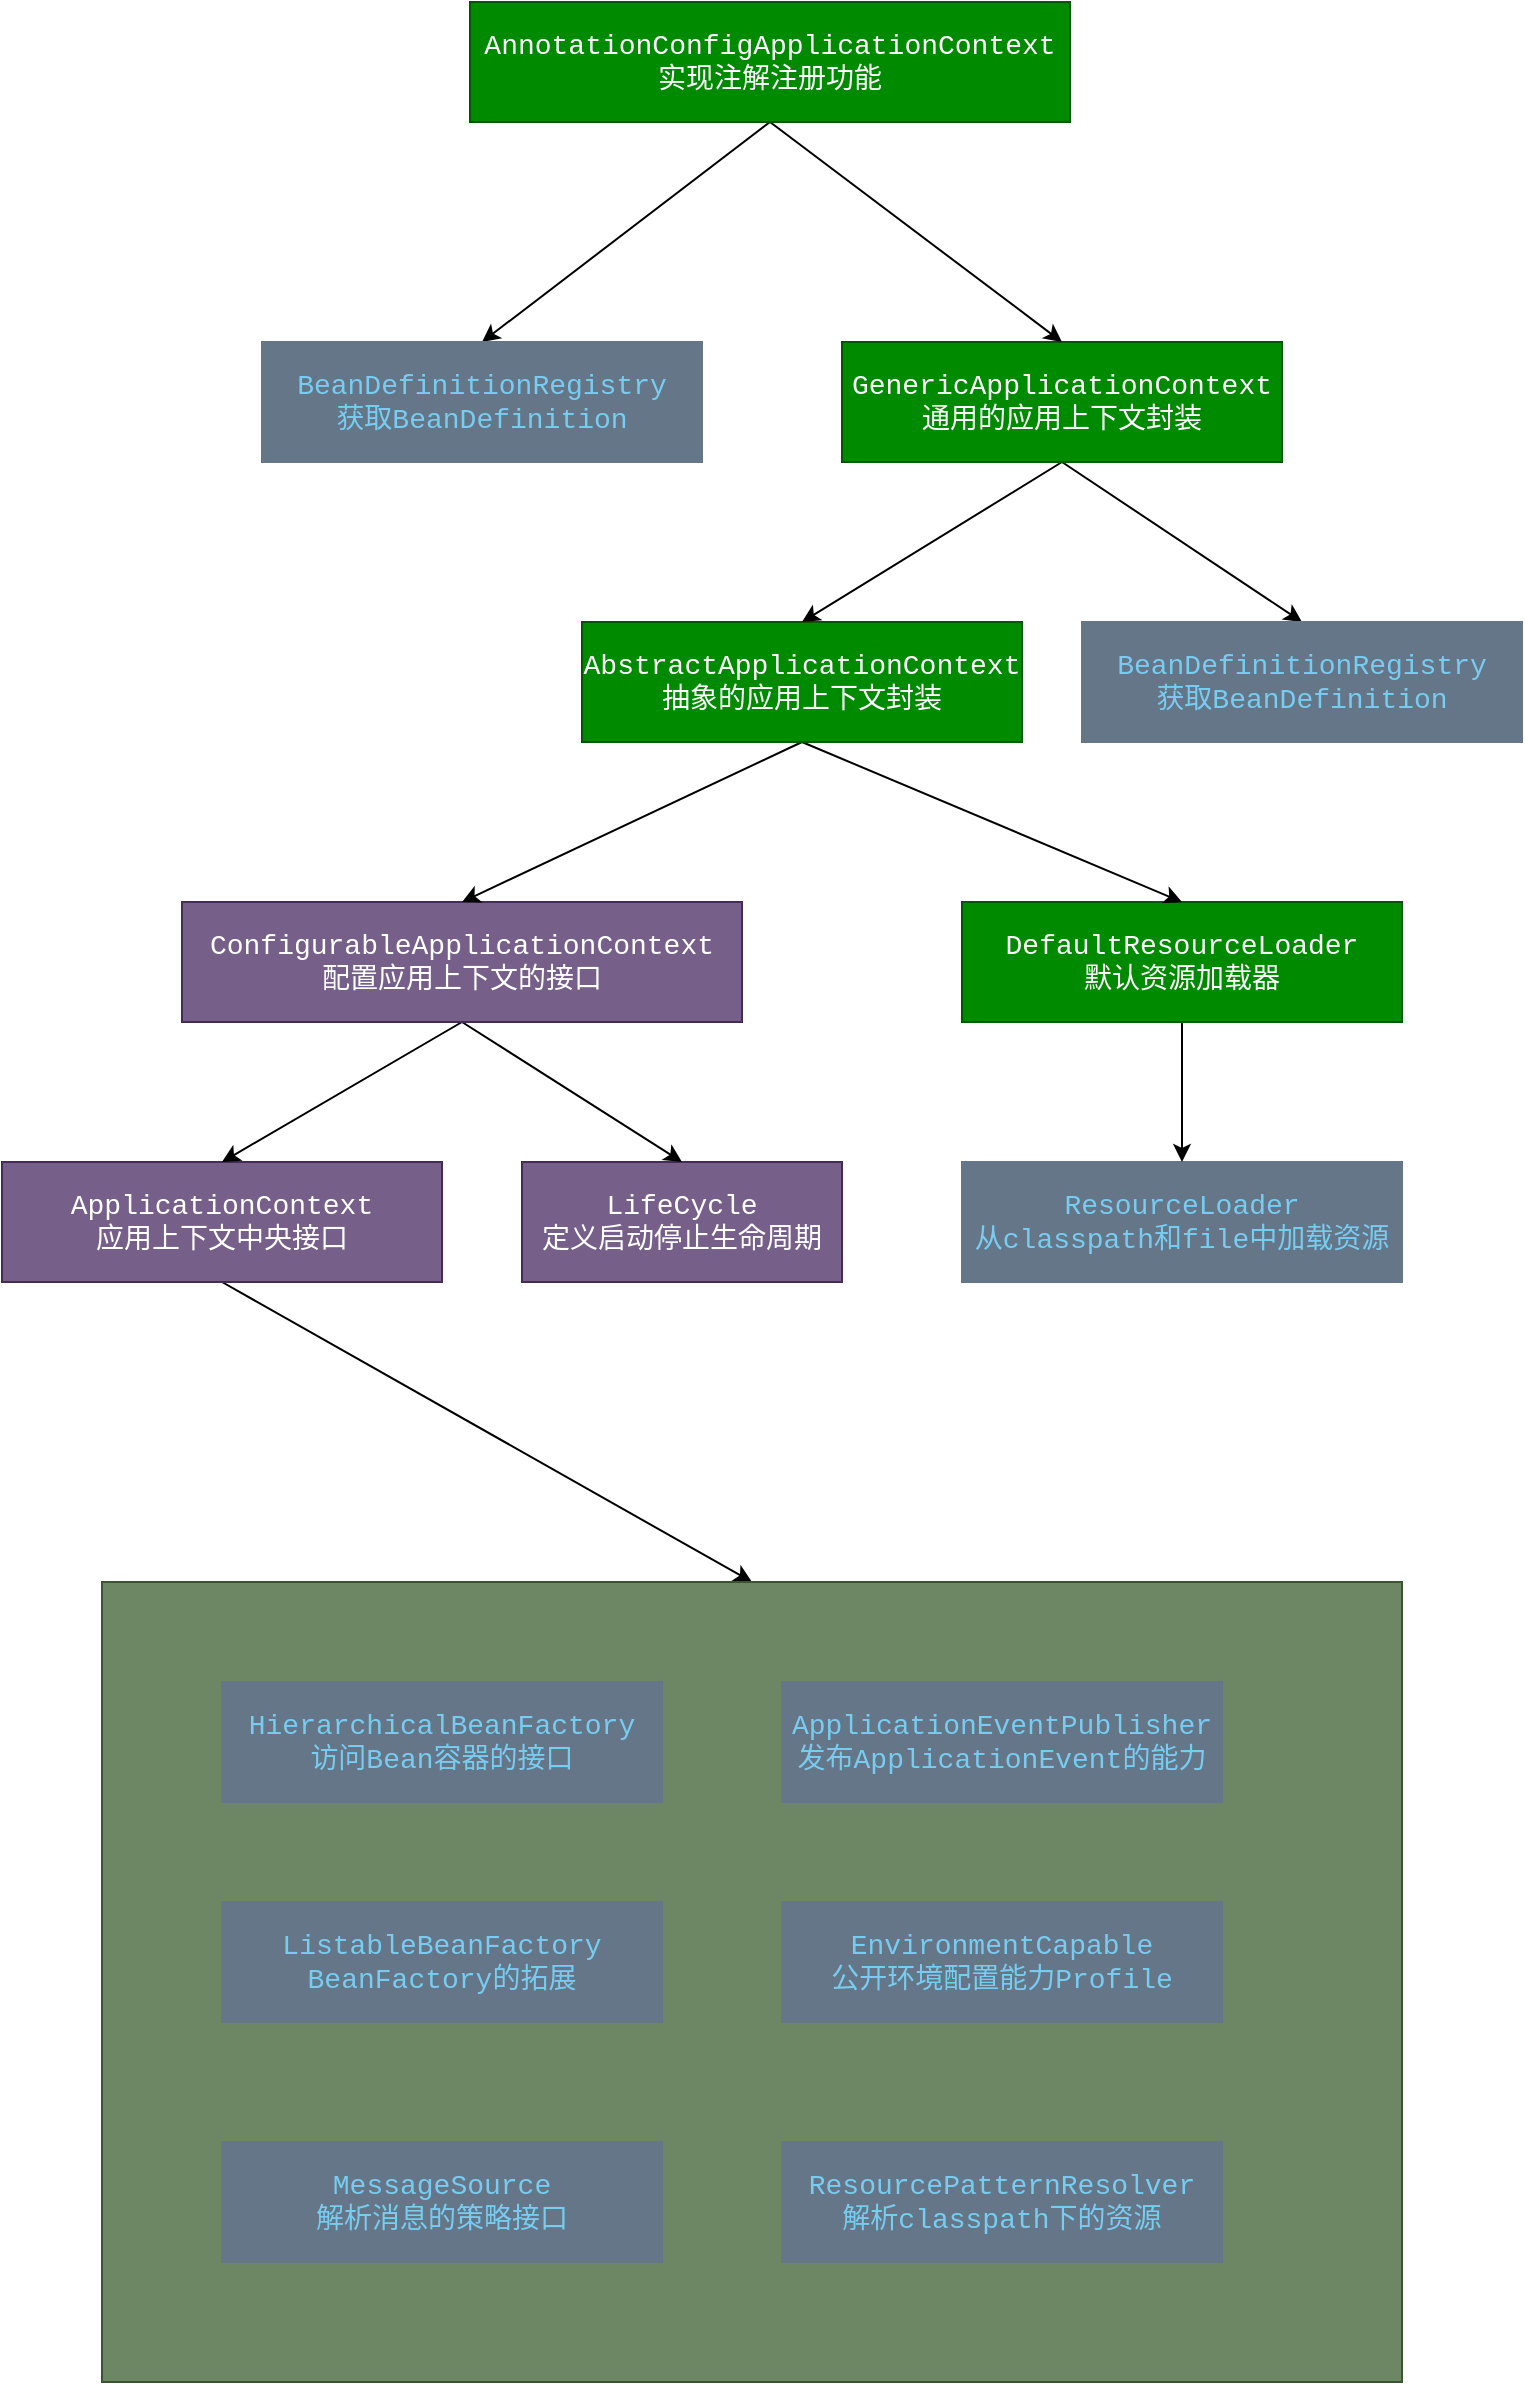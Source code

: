 <mxfile>
    <diagram id="FOJBmCKY0pZ3i25uz-xP" name="第 1 页">
        <mxGraphModel dx="1167" dy="909" grid="1" gridSize="10" guides="1" tooltips="1" connect="1" arrows="1" fold="1" page="1" pageScale="1" pageWidth="827" pageHeight="1169" math="1" shadow="0">
            <root>
                <mxCell id="0"/>
                <mxCell id="1" parent="0"/>
                <mxCell id="2" value="&lt;p style=&quot;line-height: 0.3&quot;&gt;&lt;/p&gt;&lt;pre&gt;&lt;span style=&quot;background-color: rgb(118 , 96 , 138)&quot;&gt;&lt;font face=&quot;Courier New&quot; style=&quot;font-size: 14px&quot;&gt;Closeable&lt;br&gt;&lt;/font&gt;&lt;font face=&quot;Courier New&quot; style=&quot;font-size: 14px&quot;&gt;自动释放资源&lt;/font&gt;&lt;/span&gt;&lt;/pre&gt;&lt;p&gt;&lt;/p&gt;" style="rounded=0;whiteSpace=wrap;html=1;fillColor=#76608a;fontColor=#ffffff;strokeColor=#432D57;" parent="1" vertex="1">
                    <mxGeometry x="525" y="890" width="120" height="60" as="geometry"/>
                </mxCell>
                <mxCell id="3" value="&lt;p style=&quot;line-height: 0.3&quot;&gt;&lt;/p&gt;&lt;pre&gt;&lt;span style=&quot;background-color: rgb(118 , 96 , 138)&quot;&gt;&lt;font face=&quot;Courier New&quot; style=&quot;font-size: 14px&quot;&gt;LifeCycle&lt;br&gt;&lt;/font&gt;&lt;font face=&quot;Courier New&quot; style=&quot;font-size: 14px&quot;&gt;定义启动停止生命周期&lt;/font&gt;&lt;/span&gt;&lt;/pre&gt;&lt;p&gt;&lt;/p&gt;" style="rounded=0;whiteSpace=wrap;html=1;fillColor=#76608a;fontColor=#ffffff;strokeColor=#432D57;" vertex="1" parent="1">
                    <mxGeometry x="290" y="890" width="160" height="60" as="geometry"/>
                </mxCell>
                <mxCell id="38" style="edgeStyle=none;html=1;exitX=0.5;exitY=1;exitDx=0;exitDy=0;entryX=0.5;entryY=0;entryDx=0;entryDy=0;fontFamily=Courier New;fontSize=14;fontColor=#78CCF0;" edge="1" parent="1" source="11" target="31">
                    <mxGeometry relative="1" as="geometry"/>
                </mxCell>
                <mxCell id="11" value="&lt;p style=&quot;line-height: 0.3&quot;&gt;&lt;/p&gt;&lt;pre&gt;&lt;font face=&quot;Courier New&quot;&gt;&lt;span style=&quot;font-size: 14px&quot;&gt;&lt;span style=&quot;background-color: rgb(118 , 96 , 138)&quot;&gt;ApplicationContext&lt;/span&gt;&lt;span style=&quot;background-color: rgb(100 , 118 , 135)&quot;&gt;&lt;br&gt;&lt;/span&gt;&lt;/span&gt;&lt;span style=&quot;font-size: 14px&quot;&gt;应用上下文中央接口&lt;/span&gt;&lt;/font&gt;&lt;/pre&gt;&lt;p&gt;&lt;/p&gt;" style="rounded=0;whiteSpace=wrap;html=1;fillColor=#76608a;fontColor=#ffffff;strokeColor=#432D57;" vertex="1" parent="1">
                    <mxGeometry x="30" y="890" width="220" height="60" as="geometry"/>
                </mxCell>
                <mxCell id="28" style="edgeStyle=none;html=1;exitX=0.5;exitY=1;exitDx=0;exitDy=0;entryX=0.5;entryY=0;entryDx=0;entryDy=0;fontFamily=Courier New;fontSize=14;fontColor=#78CCF0;" edge="1" parent="1" source="12" target="11">
                    <mxGeometry relative="1" as="geometry"/>
                </mxCell>
                <mxCell id="29" style="edgeStyle=none;html=1;exitX=0.5;exitY=1;exitDx=0;exitDy=0;entryX=0.5;entryY=0;entryDx=0;entryDy=0;fontFamily=Courier New;fontSize=14;fontColor=#78CCF0;" edge="1" parent="1" source="12" target="3">
                    <mxGeometry relative="1" as="geometry"/>
                </mxCell>
                <mxCell id="12" value="&lt;p style=&quot;line-height: 0.3&quot;&gt;&lt;/p&gt;&lt;pre&gt;&lt;font face=&quot;Courier New&quot;&gt;&lt;span style=&quot;font-size: 14px&quot;&gt;&lt;span style=&quot;background-color: rgb(118 , 96 , 138)&quot;&gt;ConfigurableApplicationContext&lt;/span&gt;&lt;span style=&quot;background-color: rgb(100 , 118 , 135)&quot;&gt;&lt;br&gt;&lt;/span&gt;&lt;/span&gt;&lt;span style=&quot;font-size: 14px&quot;&gt;配置应用上下文的接口&lt;/span&gt;&lt;/font&gt;&lt;/pre&gt;&lt;p&gt;&lt;/p&gt;" style="rounded=0;whiteSpace=wrap;html=1;fillColor=#76608a;fontColor=#ffffff;strokeColor=#432D57;" vertex="1" parent="1">
                    <mxGeometry x="120" y="760" width="280" height="60" as="geometry"/>
                </mxCell>
                <mxCell id="13" value="&lt;p style=&quot;line-height: 0.3&quot;&gt;&lt;/p&gt;&lt;pre&gt;&lt;font color=&quot;#78ccf0&quot; face=&quot;Courier New&quot;&gt;&lt;span style=&quot;font-size: 14px ; background-color: rgb(100 , 118 , 135)&quot;&gt;ResourceLoader&lt;br&gt;&lt;/span&gt;&lt;span style=&quot;font-size: 14px ; background-color: rgb(100 , 118 , 135)&quot;&gt;从classpath和file中加载资源&lt;/span&gt;&lt;/font&gt;&lt;/pre&gt;&lt;p&gt;&lt;/p&gt;" style="rounded=0;whiteSpace=wrap;html=1;fillColor=#647687;fontColor=#000000;strokeColor=#647687;" vertex="1" parent="1">
                    <mxGeometry x="510" y="890" width="220" height="60" as="geometry"/>
                </mxCell>
                <mxCell id="30" style="edgeStyle=none;html=1;exitX=0.5;exitY=1;exitDx=0;exitDy=0;entryX=0.5;entryY=0;entryDx=0;entryDy=0;fontFamily=Courier New;fontSize=14;fontColor=#78CCF0;" edge="1" parent="1" source="14" target="13">
                    <mxGeometry relative="1" as="geometry"/>
                </mxCell>
                <mxCell id="14" value="&lt;p style=&quot;line-height: 0.3&quot;&gt;&lt;/p&gt;&lt;pre&gt;&lt;font face=&quot;Courier New&quot; style=&quot;background-color: rgb(0 , 138 , 0)&quot;&gt;&lt;span style=&quot;font-size: 14px&quot;&gt;DefaultResourceLoader&lt;br&gt;&lt;/span&gt;&lt;span style=&quot;font-size: 14px&quot;&gt;默认资源加载器&lt;/span&gt;&lt;/font&gt;&lt;/pre&gt;&lt;p&gt;&lt;/p&gt;" style="rounded=0;whiteSpace=wrap;html=1;fillColor=#008a00;fontColor=#ffffff;strokeColor=#005700;" vertex="1" parent="1">
                    <mxGeometry x="510" y="760" width="220" height="60" as="geometry"/>
                </mxCell>
                <mxCell id="26" style="edgeStyle=none;html=1;exitX=0.5;exitY=1;exitDx=0;exitDy=0;entryX=0.5;entryY=0;entryDx=0;entryDy=0;fontFamily=Courier New;fontSize=14;fontColor=#78CCF0;" edge="1" parent="1" source="15" target="12">
                    <mxGeometry relative="1" as="geometry"/>
                </mxCell>
                <mxCell id="27" style="edgeStyle=none;html=1;exitX=0.5;exitY=1;exitDx=0;exitDy=0;entryX=0.5;entryY=0;entryDx=0;entryDy=0;fontFamily=Courier New;fontSize=14;fontColor=#78CCF0;" edge="1" parent="1" source="15" target="14">
                    <mxGeometry relative="1" as="geometry"/>
                </mxCell>
                <mxCell id="15" value="&lt;p style=&quot;line-height: 0.3&quot;&gt;&lt;/p&gt;&lt;pre&gt;&lt;font face=&quot;Courier New&quot; style=&quot;background-color: rgb(0 , 138 , 0)&quot;&gt;&lt;span style=&quot;font-size: 14px&quot;&gt;AbstractApplicationContext&lt;br&gt;&lt;/span&gt;&lt;span style=&quot;font-size: 14px&quot;&gt;抽象的应用上下文封装&lt;/span&gt;&lt;/font&gt;&lt;/pre&gt;&lt;p&gt;&lt;/p&gt;" style="rounded=0;whiteSpace=wrap;html=1;fillColor=#008a00;fontColor=#ffffff;strokeColor=#005700;" vertex="1" parent="1">
                    <mxGeometry x="320" y="620" width="220" height="60" as="geometry"/>
                </mxCell>
                <mxCell id="24" style="edgeStyle=none;html=1;exitX=0.5;exitY=1;exitDx=0;exitDy=0;entryX=0.5;entryY=0;entryDx=0;entryDy=0;fontFamily=Courier New;fontSize=14;fontColor=#78CCF0;" edge="1" parent="1" source="16" target="15">
                    <mxGeometry relative="1" as="geometry"/>
                </mxCell>
                <mxCell id="25" style="edgeStyle=none;html=1;exitX=0.5;exitY=1;exitDx=0;exitDy=0;entryX=0.5;entryY=0;entryDx=0;entryDy=0;fontFamily=Courier New;fontSize=14;fontColor=#78CCF0;" edge="1" parent="1" source="16" target="17">
                    <mxGeometry relative="1" as="geometry"/>
                </mxCell>
                <mxCell id="16" value="&lt;p style=&quot;line-height: 0.3&quot;&gt;&lt;/p&gt;&lt;pre&gt;&lt;font face=&quot;Courier New&quot; style=&quot;background-color: rgb(0 , 138 , 0)&quot;&gt;&lt;span style=&quot;font-size: 14px&quot;&gt;GenericApplicationContext&lt;br&gt;&lt;/span&gt;&lt;span style=&quot;font-size: 14px&quot;&gt;通用的应用上下文封装&lt;/span&gt;&lt;/font&gt;&lt;/pre&gt;&lt;p&gt;&lt;/p&gt;" style="rounded=0;whiteSpace=wrap;html=1;fillColor=#008a00;fontColor=#ffffff;strokeColor=#005700;" vertex="1" parent="1">
                    <mxGeometry x="450" y="480" width="220" height="60" as="geometry"/>
                </mxCell>
                <mxCell id="17" value="&lt;p style=&quot;line-height: 0.3&quot;&gt;&lt;/p&gt;&lt;pre&gt;&lt;pre&gt;&lt;font face=&quot;Courier New&quot; style=&quot;background-color: rgb(100 , 118 , 135)&quot; color=&quot;#78ccf0&quot;&gt;&lt;span style=&quot;font-size: 14px&quot;&gt;BeanDefinitionRegistry&lt;br&gt;&lt;/span&gt;&lt;span style=&quot;font-size: 14px&quot;&gt;获取BeanDefinition&lt;/span&gt;&lt;/font&gt;&lt;/pre&gt;&lt;/pre&gt;&lt;p&gt;&lt;/p&gt;" style="rounded=0;whiteSpace=wrap;html=1;fillColor=#647687;fontColor=#000000;strokeColor=#647687;" vertex="1" parent="1">
                    <mxGeometry x="570" y="620" width="220" height="60" as="geometry"/>
                </mxCell>
                <mxCell id="22" style="edgeStyle=none;html=1;exitX=0.5;exitY=1;exitDx=0;exitDy=0;entryX=0.5;entryY=0;entryDx=0;entryDy=0;fontFamily=Courier New;fontSize=14;fontColor=#78CCF0;" edge="1" parent="1" source="18" target="19">
                    <mxGeometry relative="1" as="geometry"/>
                </mxCell>
                <mxCell id="23" style="edgeStyle=none;html=1;exitX=0.5;exitY=1;exitDx=0;exitDy=0;entryX=0.5;entryY=0;entryDx=0;entryDy=0;fontFamily=Courier New;fontSize=14;fontColor=#78CCF0;" edge="1" parent="1" source="18" target="16">
                    <mxGeometry relative="1" as="geometry"/>
                </mxCell>
                <mxCell id="18" value="&lt;p style=&quot;line-height: 0.3&quot;&gt;&lt;/p&gt;&lt;pre&gt;&lt;font face=&quot;Courier New&quot; style=&quot;background-color: rgb(0 , 138 , 0)&quot;&gt;&lt;span style=&quot;font-size: 14px&quot;&gt;AnnotationConfigApplicationContext&lt;br&gt;&lt;/span&gt;&lt;span style=&quot;font-size: 14px&quot;&gt;实现注解注册功能&lt;/span&gt;&lt;/font&gt;&lt;/pre&gt;&lt;p&gt;&lt;/p&gt;" style="rounded=0;whiteSpace=wrap;html=1;fillColor=#008a00;fontColor=#ffffff;strokeColor=#005700;" vertex="1" parent="1">
                    <mxGeometry x="264" y="310" width="300" height="60" as="geometry"/>
                </mxCell>
                <mxCell id="19" value="&lt;p style=&quot;line-height: 0.3&quot;&gt;&lt;/p&gt;&lt;pre&gt;&lt;pre&gt;&lt;font face=&quot;Courier New&quot; style=&quot;background-color: rgb(100 , 118 , 135)&quot; color=&quot;#78ccf0&quot;&gt;&lt;span style=&quot;font-size: 14px&quot;&gt;BeanDefinitionRegistry&lt;br&gt;&lt;/span&gt;&lt;span style=&quot;font-size: 14px&quot;&gt;获取BeanDefinition&lt;/span&gt;&lt;/font&gt;&lt;/pre&gt;&lt;/pre&gt;&lt;p&gt;&lt;/p&gt;" style="rounded=0;whiteSpace=wrap;html=1;fillColor=#647687;fontColor=#000000;strokeColor=#647687;" vertex="1" parent="1">
                    <mxGeometry x="160" y="480" width="220" height="60" as="geometry"/>
                </mxCell>
                <mxCell id="31" value="" style="rounded=0;whiteSpace=wrap;html=1;labelBackgroundColor=#647687;fontFamily=Courier New;fontSize=14;fillColor=#6d8764;fontColor=#ffffff;strokeColor=#3A5431;" vertex="1" parent="1">
                    <mxGeometry x="80" y="1100" width="650" height="400" as="geometry"/>
                </mxCell>
                <mxCell id="32" value="&lt;p style=&quot;line-height: 0.3&quot;&gt;&lt;/p&gt;&lt;pre&gt;&lt;font color=&quot;#78ccf0&quot; face=&quot;Courier New&quot;&gt;&lt;span style=&quot;font-size: 14px ; background-color: rgb(100 , 118 , 135)&quot;&gt;HierarchicalBeanFactory&lt;br&gt;&lt;/span&gt;&lt;span style=&quot;font-size: 14px&quot;&gt;访问Bean容器的接口&lt;/span&gt;&lt;/font&gt;&lt;/pre&gt;&lt;p&gt;&lt;/p&gt;" style="rounded=0;whiteSpace=wrap;html=1;fillColor=#647687;fontColor=#000000;strokeColor=#647687;" vertex="1" parent="1">
                    <mxGeometry x="140" y="1150" width="220" height="60" as="geometry"/>
                </mxCell>
                <mxCell id="33" value="&lt;p style=&quot;line-height: 0.3&quot;&gt;&lt;/p&gt;&lt;pre&gt;&lt;font color=&quot;#78ccf0&quot; face=&quot;Courier New&quot;&gt;&lt;span style=&quot;font-size: 14px ; background-color: rgb(100 , 118 , 135)&quot;&gt;ApplicationEventPublisher&lt;br&gt;&lt;/span&gt;&lt;span style=&quot;font-size: 14px ; background-color: rgb(100 , 118 , 135)&quot;&gt;发布ApplicationEvent的能力&lt;/span&gt;&lt;/font&gt;&lt;/pre&gt;&lt;p&gt;&lt;/p&gt;" style="rounded=0;whiteSpace=wrap;html=1;fillColor=#647687;fontColor=#000000;strokeColor=#647687;" vertex="1" parent="1">
                    <mxGeometry x="420" y="1150" width="220" height="60" as="geometry"/>
                </mxCell>
                <mxCell id="34" value="&lt;p style=&quot;line-height: 0.3&quot;&gt;&lt;/p&gt;&lt;pre&gt;&lt;font color=&quot;#78ccf0&quot; face=&quot;Courier New&quot;&gt;&lt;span style=&quot;font-size: 14px ; background-color: rgb(100 , 118 , 135)&quot;&gt;ListableBeanFactory&lt;br&gt;&lt;/span&gt;&lt;span style=&quot;font-size: 14px&quot;&gt;BeanFactory的拓展&lt;/span&gt;&lt;/font&gt;&lt;/pre&gt;&lt;p&gt;&lt;/p&gt;" style="rounded=0;whiteSpace=wrap;html=1;fillColor=#647687;fontColor=#000000;strokeColor=#647687;" vertex="1" parent="1">
                    <mxGeometry x="140" y="1260" width="220" height="60" as="geometry"/>
                </mxCell>
                <mxCell id="35" value="&lt;p style=&quot;line-height: 0.3&quot;&gt;&lt;/p&gt;&lt;pre&gt;&lt;font color=&quot;#78ccf0&quot; face=&quot;Courier New&quot;&gt;&lt;span style=&quot;font-size: 14px ; background-color: rgb(100 , 118 , 135)&quot;&gt;EnvironmentCapable&lt;br&gt;&lt;/span&gt;&lt;span style=&quot;font-size: 14px&quot;&gt;公开环境配置能力Profile&lt;/span&gt;&lt;/font&gt;&lt;/pre&gt;&lt;p&gt;&lt;/p&gt;" style="rounded=0;whiteSpace=wrap;html=1;fillColor=#647687;fontColor=#000000;strokeColor=#647687;" vertex="1" parent="1">
                    <mxGeometry x="420" y="1260" width="220" height="60" as="geometry"/>
                </mxCell>
                <mxCell id="36" value="&lt;p style=&quot;line-height: 0.3&quot;&gt;&lt;/p&gt;&lt;pre&gt;&lt;font color=&quot;#78ccf0&quot; face=&quot;Courier New&quot;&gt;&lt;span style=&quot;font-size: 14px ; background-color: rgb(100 , 118 , 135)&quot;&gt;MessageSource&lt;br&gt;&lt;/span&gt;&lt;span style=&quot;font-size: 14px&quot;&gt;解析消息的策略接口&lt;/span&gt;&lt;br&gt;&lt;/font&gt;&lt;/pre&gt;&lt;p&gt;&lt;/p&gt;" style="rounded=0;whiteSpace=wrap;html=1;fillColor=#647687;fontColor=#000000;strokeColor=#647687;" vertex="1" parent="1">
                    <mxGeometry x="140" y="1380" width="220" height="60" as="geometry"/>
                </mxCell>
                <mxCell id="37" value="&lt;p style=&quot;line-height: 0.3&quot;&gt;&lt;/p&gt;&lt;pre&gt;&lt;font color=&quot;#78ccf0&quot; face=&quot;Courier New&quot;&gt;&lt;span style=&quot;font-size: 14px ; background-color: rgb(100 , 118 , 135)&quot;&gt;ResourcePatternResolver&lt;br&gt;&lt;/span&gt;&lt;/font&gt;&lt;font color=&quot;#78ccf0&quot; face=&quot;Courier New&quot;&gt;&lt;span style=&quot;font-size: 14px ; background-color: rgb(100 , 118 , 135)&quot;&gt;解析classpath下的资源&lt;/span&gt;&lt;/font&gt;&lt;/pre&gt;&lt;p&gt;&lt;/p&gt;" style="rounded=0;whiteSpace=wrap;html=1;fillColor=#647687;fontColor=#000000;strokeColor=#647687;" vertex="1" parent="1">
                    <mxGeometry x="420" y="1380" width="220" height="60" as="geometry"/>
                </mxCell>
            </root>
        </mxGraphModel>
    </diagram>
</mxfile>
